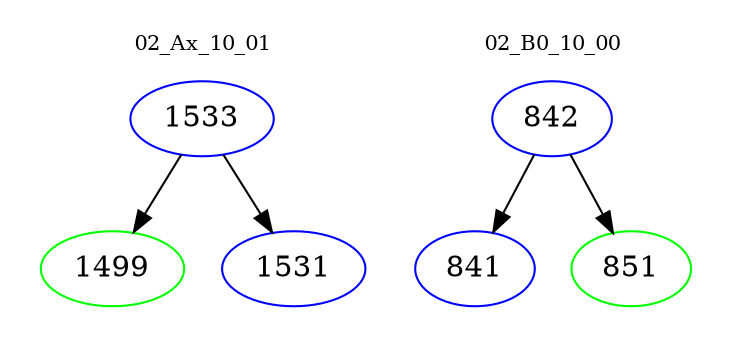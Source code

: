 digraph{
subgraph cluster_0 {
color = white
label = "02_Ax_10_01";
fontsize=10;
T0_1533 [label="1533", color="blue"]
T0_1533 -> T0_1499 [color="black"]
T0_1499 [label="1499", color="green"]
T0_1533 -> T0_1531 [color="black"]
T0_1531 [label="1531", color="blue"]
}
subgraph cluster_1 {
color = white
label = "02_B0_10_00";
fontsize=10;
T1_842 [label="842", color="blue"]
T1_842 -> T1_841 [color="black"]
T1_841 [label="841", color="blue"]
T1_842 -> T1_851 [color="black"]
T1_851 [label="851", color="green"]
}
}

